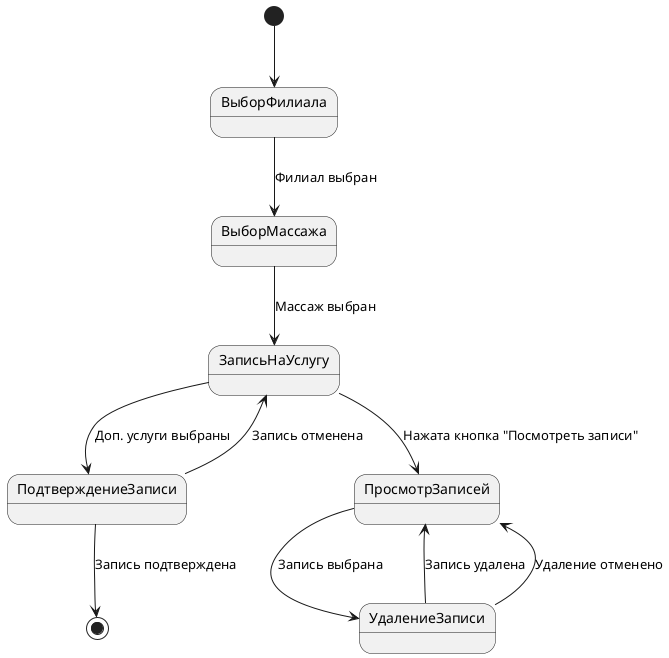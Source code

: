 @startuml
[*] --> ВыборФилиала
ВыборФилиала --> ВыборМассажа : Филиал выбран
ВыборМассажа --> ЗаписьНаУслугу : Массаж выбран
ЗаписьНаУслугу --> ПодтверждениеЗаписи : Доп. услуги выбраны
ПодтверждениеЗаписи --> [*] : Запись подтверждена
ПодтверждениеЗаписи --> ЗаписьНаУслугу : Запись отменена
ЗаписьНаУслугу --> ПросмотрЗаписей : Нажата кнопка "Посмотреть записи"
ПросмотрЗаписей --> УдалениеЗаписи : Запись выбрана
УдалениеЗаписи --> ПросмотрЗаписей : Запись удалена
УдалениеЗаписи --> ПросмотрЗаписей : Удаление отменено
@enduml